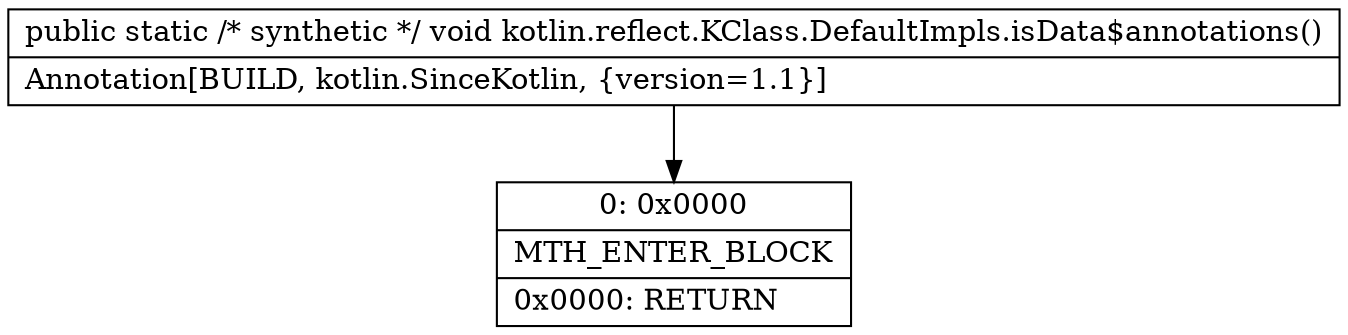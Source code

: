 digraph "CFG forkotlin.reflect.KClass.DefaultImpls.isData$annotations()V" {
Node_0 [shape=record,label="{0\:\ 0x0000|MTH_ENTER_BLOCK\l|0x0000: RETURN   \l}"];
MethodNode[shape=record,label="{public static \/* synthetic *\/ void kotlin.reflect.KClass.DefaultImpls.isData$annotations()  | Annotation[BUILD, kotlin.SinceKotlin, \{version=1.1\}]\l}"];
MethodNode -> Node_0;
}

